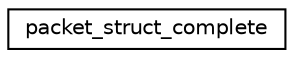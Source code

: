 digraph "Graphical Class Hierarchy"
{
 // INTERACTIVE_SVG=YES
  edge [fontname="Helvetica",fontsize="10",labelfontname="Helvetica",labelfontsize="10"];
  node [fontname="Helvetica",fontsize="10",shape=record];
  rankdir="LR";
  Node0 [label="packet_struct_complete",height=0.2,width=0.4,color="black", fillcolor="white", style="filled",URL="$structpacket__struct__complete.html"];
}
